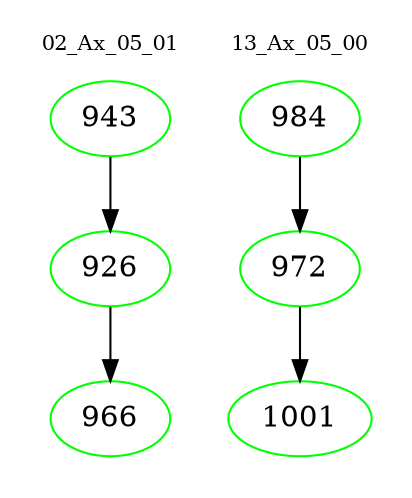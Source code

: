 digraph{
subgraph cluster_0 {
color = white
label = "02_Ax_05_01";
fontsize=10;
T0_943 [label="943", color="green"]
T0_943 -> T0_926 [color="black"]
T0_926 [label="926", color="green"]
T0_926 -> T0_966 [color="black"]
T0_966 [label="966", color="green"]
}
subgraph cluster_1 {
color = white
label = "13_Ax_05_00";
fontsize=10;
T1_984 [label="984", color="green"]
T1_984 -> T1_972 [color="black"]
T1_972 [label="972", color="green"]
T1_972 -> T1_1001 [color="black"]
T1_1001 [label="1001", color="green"]
}
}
